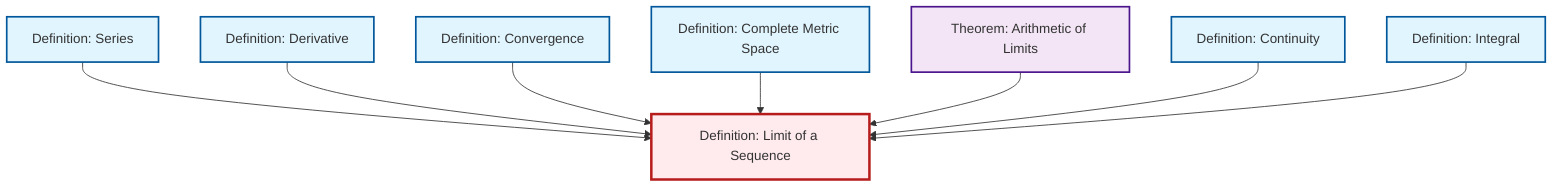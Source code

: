 graph TD
    classDef definition fill:#e1f5fe,stroke:#01579b,stroke-width:2px
    classDef theorem fill:#f3e5f5,stroke:#4a148c,stroke-width:2px
    classDef axiom fill:#fff3e0,stroke:#e65100,stroke-width:2px
    classDef example fill:#e8f5e9,stroke:#1b5e20,stroke-width:2px
    classDef current fill:#ffebee,stroke:#b71c1c,stroke-width:3px
    def-series["Definition: Series"]:::definition
    def-limit["Definition: Limit of a Sequence"]:::definition
    def-convergence["Definition: Convergence"]:::definition
    def-complete-metric-space["Definition: Complete Metric Space"]:::definition
    def-continuity["Definition: Continuity"]:::definition
    def-integral["Definition: Integral"]:::definition
    thm-limit-arithmetic["Theorem: Arithmetic of Limits"]:::theorem
    def-derivative["Definition: Derivative"]:::definition
    def-series --> def-limit
    def-derivative --> def-limit
    def-convergence --> def-limit
    def-complete-metric-space --> def-limit
    thm-limit-arithmetic --> def-limit
    def-continuity --> def-limit
    def-integral --> def-limit
    class def-limit current